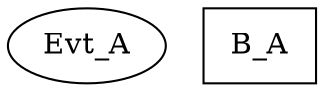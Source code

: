 digraph "pps-test4-2" {
name="pps-test4-2"
graph []
edge  [type="defdst"]
node []
subgraph cpu0 {
  node  [cpu="0" pattern=A]
  Evt_A   [type=tmsg patentry=1   toffs=0 fid=1, gid=5, evtno=205, sid=2, bpid=8, par="0x123"]
  B_A     [type=block shape=rectangle patexit=1  tperiod=100000000]
}
}
